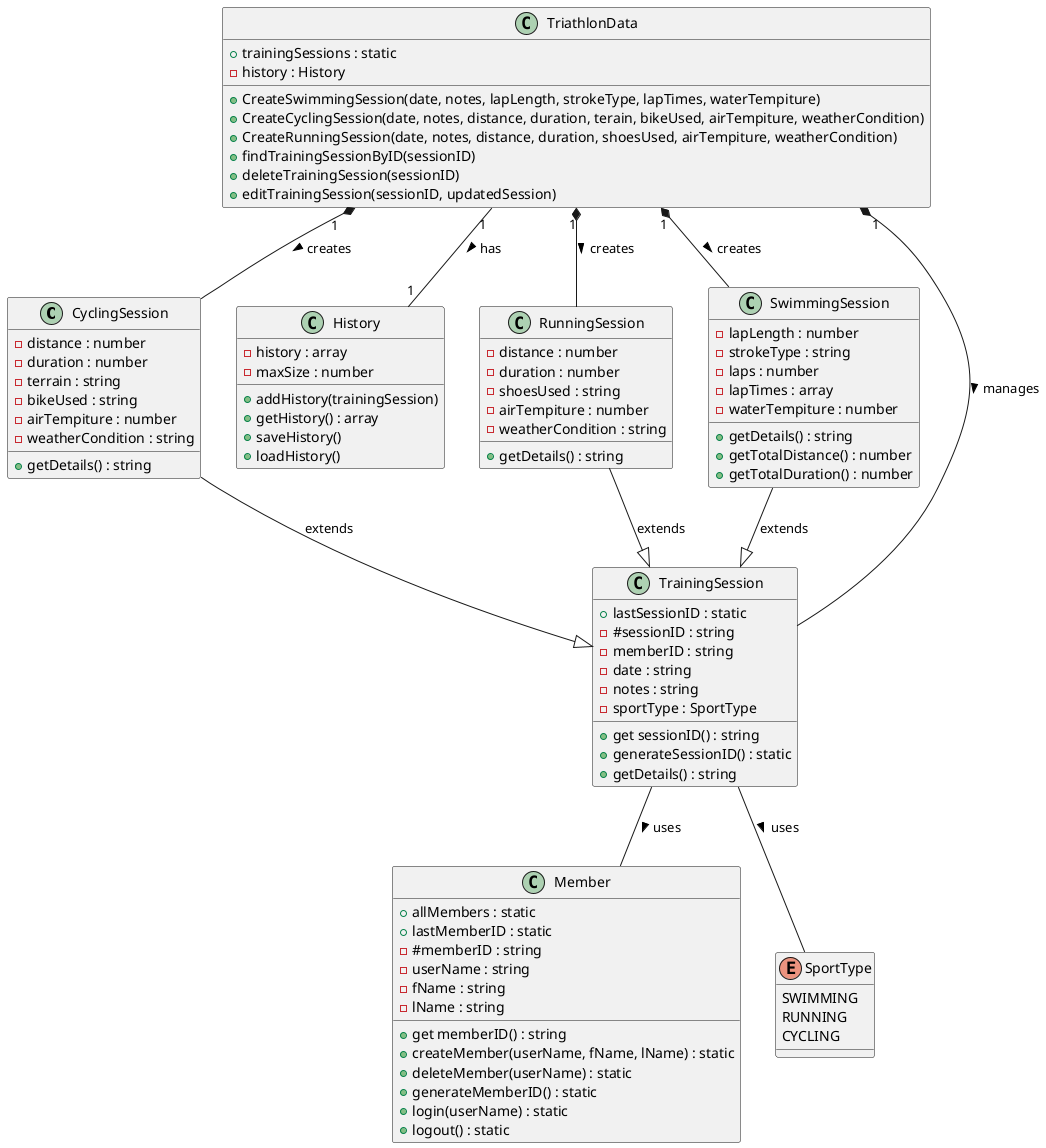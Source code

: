 @startuml
class CyclingSession {
    -distance : number
    -duration : number
    -terrain : string
    -bikeUsed : string
    -airTempiture : number
    -weatherCondition : string
    +getDetails() : string
}

class History {
    -history : array
    -maxSize : number
    +addHistory(trainingSession)
    +getHistory() : array
    +saveHistory()
    +loadHistory()
}

class Member {
    +allMembers : static
    +lastMemberID : static
    -#memberID : string
    -userName : string
    -fName : string
    -lName : string
    +get memberID() : string
    +createMember(userName, fName, lName) : static
    +deleteMember(userName) : static
    +generateMemberID() : static
    +login(userName) : static
    +logout() : static
}

class RunningSession {
    -distance : number
    -duration : number
    -shoesUsed : string
    -airTempiture : number
    -weatherCondition : string
    +getDetails() : string
}

class SwimmingSession {
    -lapLength : number
    -strokeType : string
    -laps : number
    -lapTimes : array
    -waterTempiture : number
    +getDetails() : string
    +getTotalDistance() : number
    +getTotalDuration() : number
}

enum SportType {
    SWIMMING
    RUNNING
    CYCLING
}

class TrainingSession {
    +lastSessionID : static
    -#sessionID : string
    -memberID : string
    -date : string
    -notes : string
    -sportType : SportType
    +get sessionID() : string
    +generateSessionID() : static
    +getDetails() : string
}

class TriathlonData {
    +trainingSessions : static
    -history : History
    +CreateSwimmingSession(date, notes, lapLength, strokeType, lapTimes, waterTempiture)
    +CreateCyclingSession(date, notes, distance, duration, terain, bikeUsed, airTempiture, weatherCondition)
    +CreateRunningSession(date, notes, distance, duration, shoesUsed, airTempiture, weatherCondition)
    +findTrainingSessionByID(sessionID)
    +deleteTrainingSession(sessionID)
    +editTrainingSession(sessionID, updatedSession)
}

TriathlonData "1" -- "1" History : has >
TriathlonData "1" *-- TrainingSession : manages >
TriathlonData "1" *-- SwimmingSession : creates >
TriathlonData "1" *-- CyclingSession : creates >
TriathlonData "1" *-- RunningSession : creates >
CyclingSession --|> TrainingSession : extends
RunningSession --|> TrainingSession : extends
SwimmingSession --|> TrainingSession : extends
TrainingSession -- SportType : uses >
TrainingSession -- Member : uses >
@enduml
